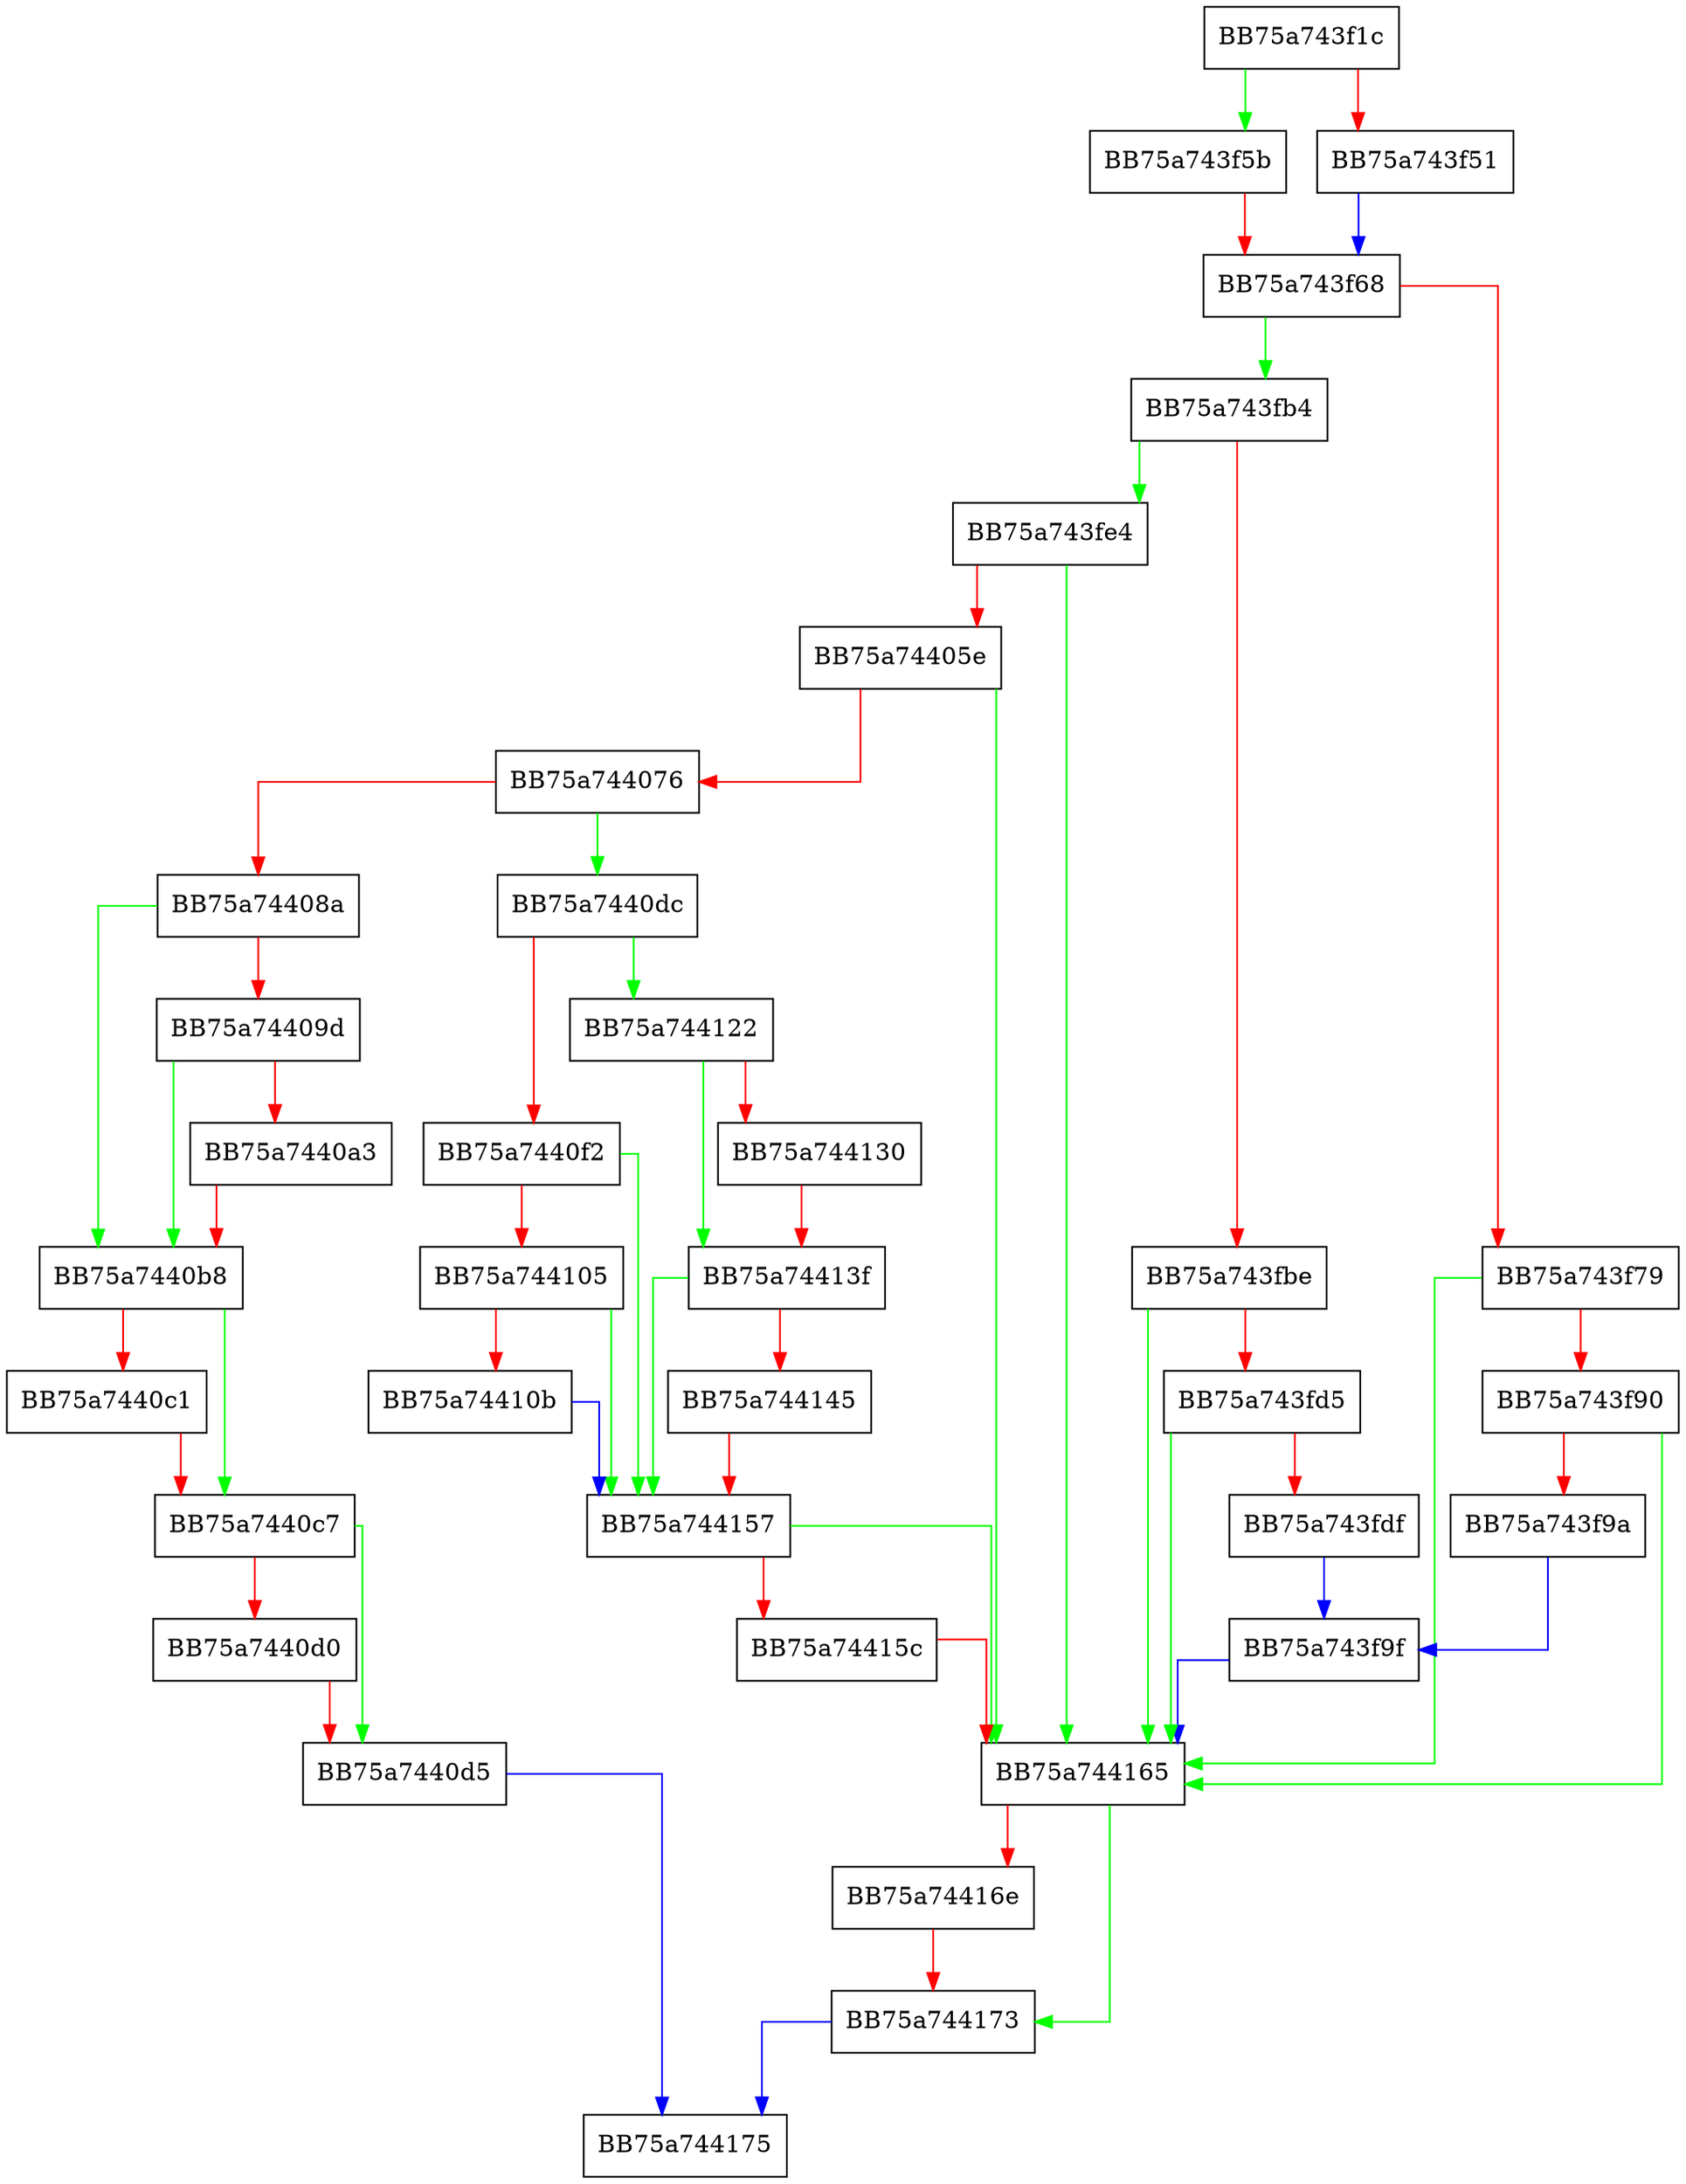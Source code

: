 digraph AddExclusions {
  node [shape="box"];
  graph [splines=ortho];
  BB75a743f1c -> BB75a743f5b [color="green"];
  BB75a743f1c -> BB75a743f51 [color="red"];
  BB75a743f51 -> BB75a743f68 [color="blue"];
  BB75a743f5b -> BB75a743f68 [color="red"];
  BB75a743f68 -> BB75a743fb4 [color="green"];
  BB75a743f68 -> BB75a743f79 [color="red"];
  BB75a743f79 -> BB75a744165 [color="green"];
  BB75a743f79 -> BB75a743f90 [color="red"];
  BB75a743f90 -> BB75a744165 [color="green"];
  BB75a743f90 -> BB75a743f9a [color="red"];
  BB75a743f9a -> BB75a743f9f [color="blue"];
  BB75a743f9f -> BB75a744165 [color="blue"];
  BB75a743fb4 -> BB75a743fe4 [color="green"];
  BB75a743fb4 -> BB75a743fbe [color="red"];
  BB75a743fbe -> BB75a744165 [color="green"];
  BB75a743fbe -> BB75a743fd5 [color="red"];
  BB75a743fd5 -> BB75a744165 [color="green"];
  BB75a743fd5 -> BB75a743fdf [color="red"];
  BB75a743fdf -> BB75a743f9f [color="blue"];
  BB75a743fe4 -> BB75a744165 [color="green"];
  BB75a743fe4 -> BB75a74405e [color="red"];
  BB75a74405e -> BB75a744165 [color="green"];
  BB75a74405e -> BB75a744076 [color="red"];
  BB75a744076 -> BB75a7440dc [color="green"];
  BB75a744076 -> BB75a74408a [color="red"];
  BB75a74408a -> BB75a7440b8 [color="green"];
  BB75a74408a -> BB75a74409d [color="red"];
  BB75a74409d -> BB75a7440b8 [color="green"];
  BB75a74409d -> BB75a7440a3 [color="red"];
  BB75a7440a3 -> BB75a7440b8 [color="red"];
  BB75a7440b8 -> BB75a7440c7 [color="green"];
  BB75a7440b8 -> BB75a7440c1 [color="red"];
  BB75a7440c1 -> BB75a7440c7 [color="red"];
  BB75a7440c7 -> BB75a7440d5 [color="green"];
  BB75a7440c7 -> BB75a7440d0 [color="red"];
  BB75a7440d0 -> BB75a7440d5 [color="red"];
  BB75a7440d5 -> BB75a744175 [color="blue"];
  BB75a7440dc -> BB75a744122 [color="green"];
  BB75a7440dc -> BB75a7440f2 [color="red"];
  BB75a7440f2 -> BB75a744157 [color="green"];
  BB75a7440f2 -> BB75a744105 [color="red"];
  BB75a744105 -> BB75a744157 [color="green"];
  BB75a744105 -> BB75a74410b [color="red"];
  BB75a74410b -> BB75a744157 [color="blue"];
  BB75a744122 -> BB75a74413f [color="green"];
  BB75a744122 -> BB75a744130 [color="red"];
  BB75a744130 -> BB75a74413f [color="red"];
  BB75a74413f -> BB75a744157 [color="green"];
  BB75a74413f -> BB75a744145 [color="red"];
  BB75a744145 -> BB75a744157 [color="red"];
  BB75a744157 -> BB75a744165 [color="green"];
  BB75a744157 -> BB75a74415c [color="red"];
  BB75a74415c -> BB75a744165 [color="red"];
  BB75a744165 -> BB75a744173 [color="green"];
  BB75a744165 -> BB75a74416e [color="red"];
  BB75a74416e -> BB75a744173 [color="red"];
  BB75a744173 -> BB75a744175 [color="blue"];
}